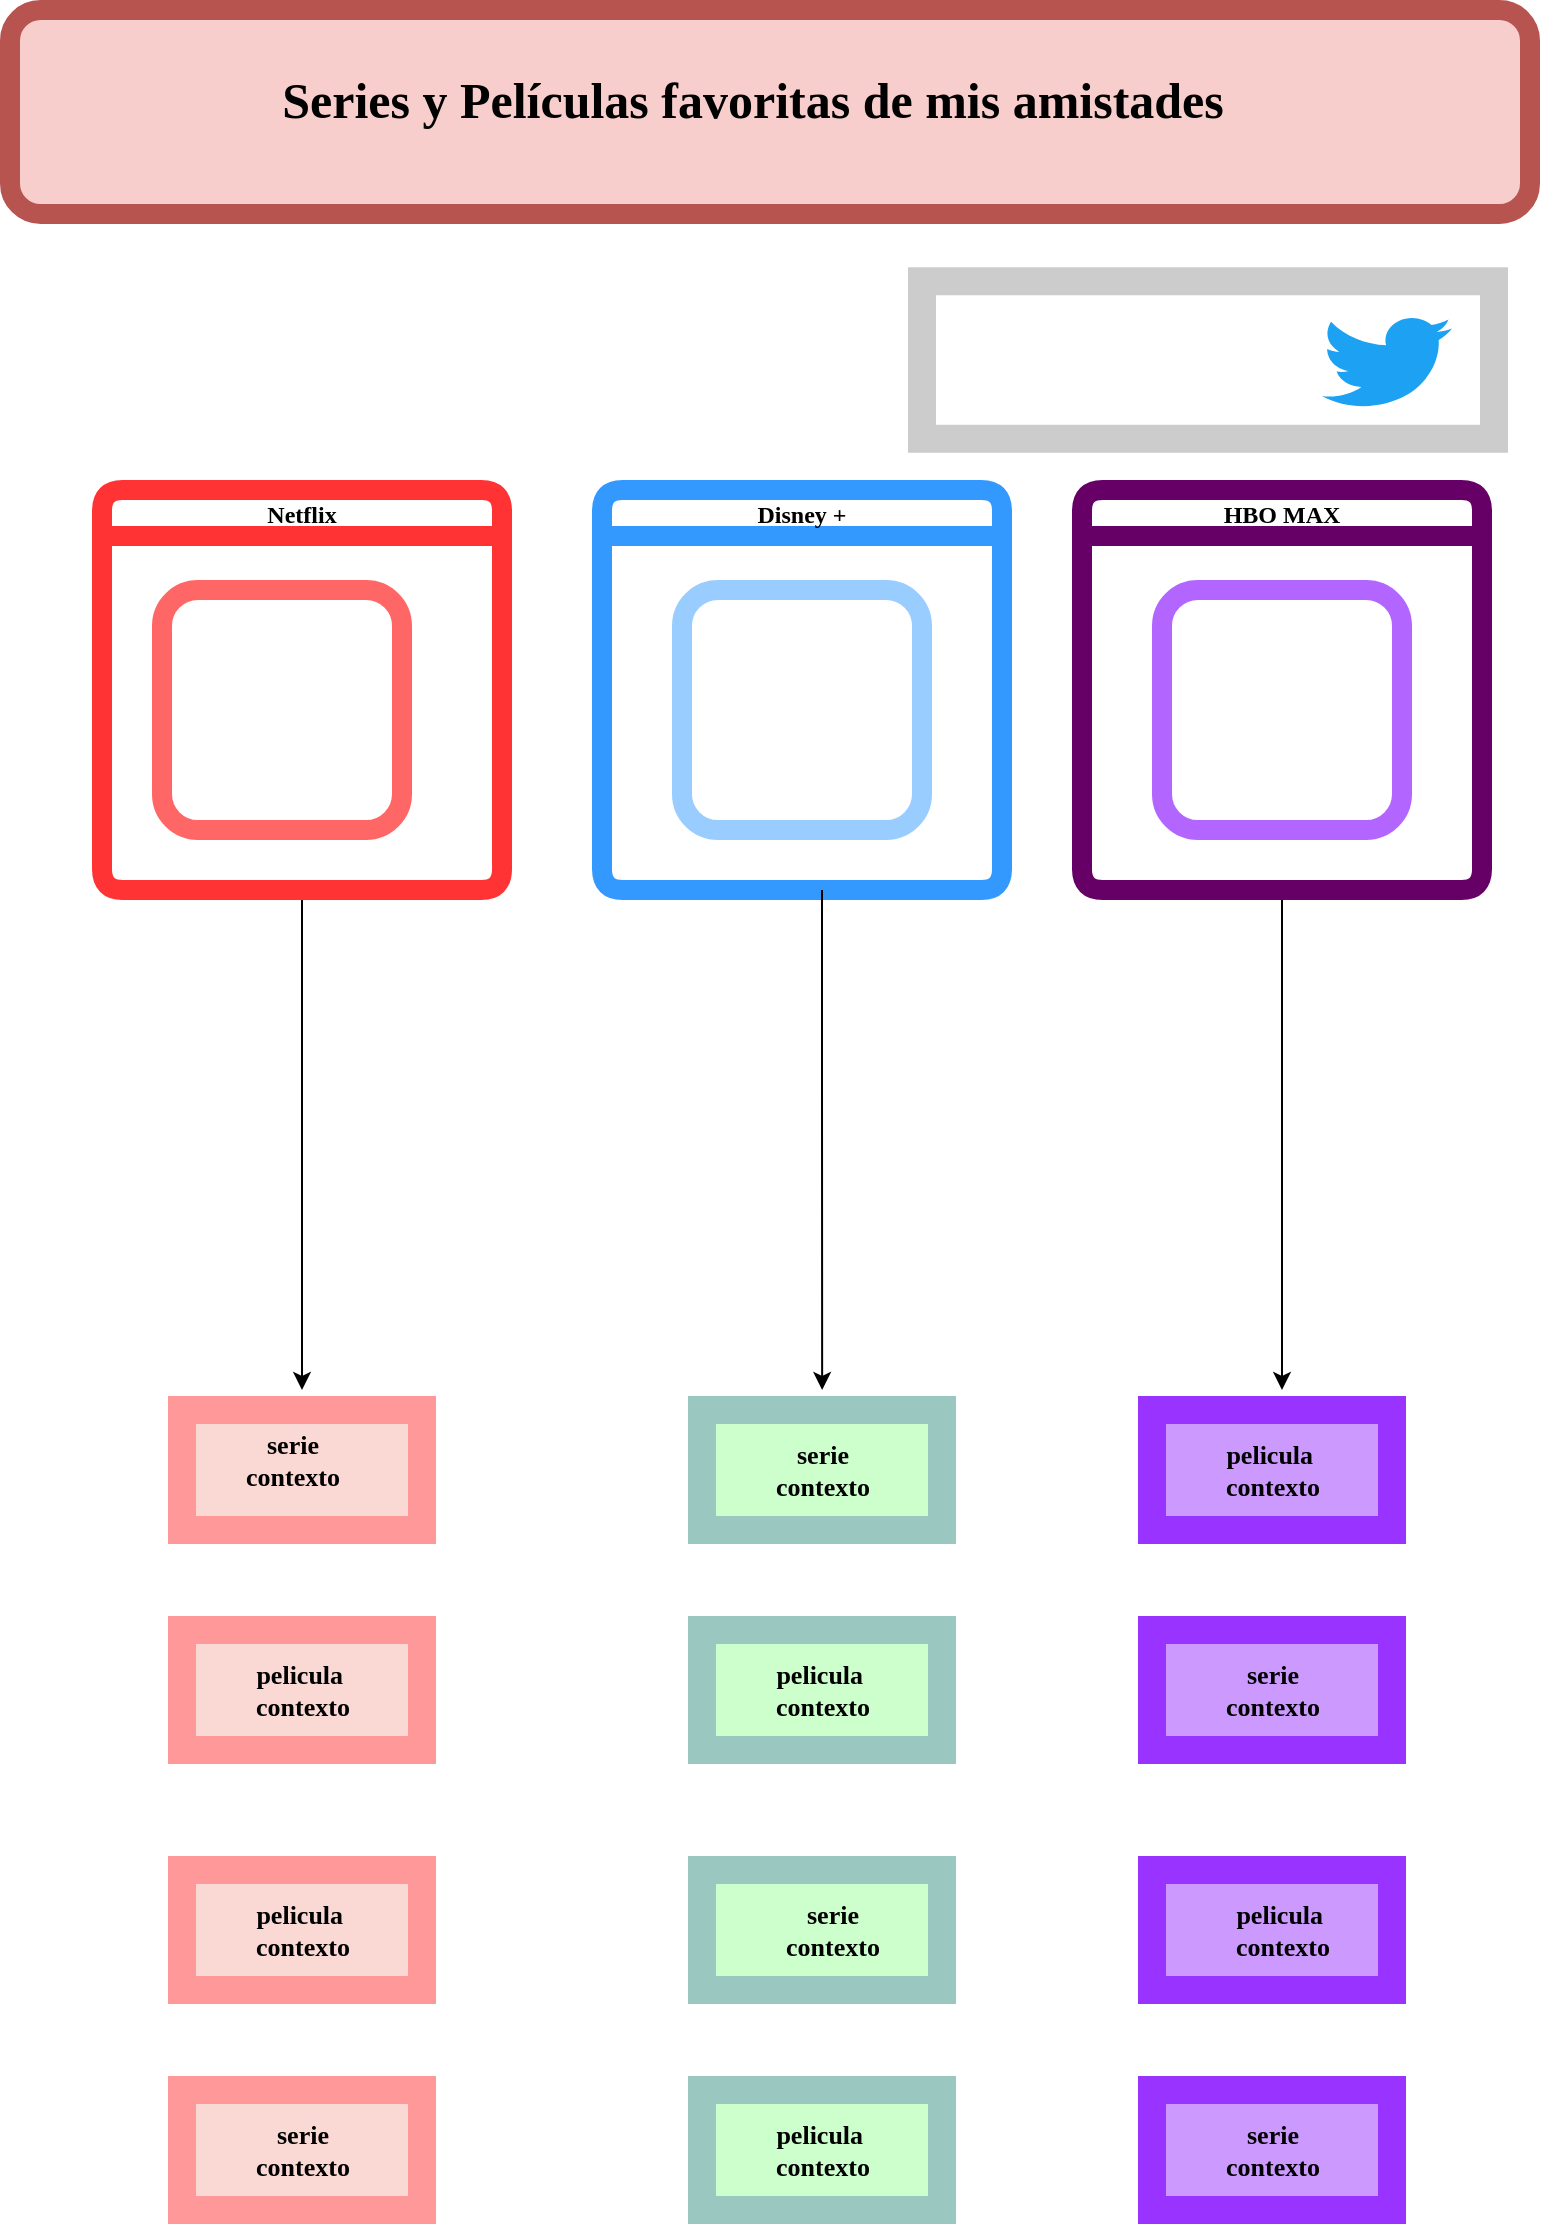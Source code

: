<mxfile version="17.4.5" type="device"><diagram id="7gB-ughlQ-m7iEXG1R1O" name="Page-1"><mxGraphModel dx="1705" dy="5470" grid="1" gridSize="10" guides="1" tooltips="1" connect="1" arrows="1" fold="1" page="1" pageScale="1" pageWidth="827" pageHeight="1169" math="0" shadow="0"><root><mxCell id="0"/><mxCell id="1" parent="0"/><mxCell id="diRWeoBYbZf3aRejclAP-1" value="" style="rounded=1;whiteSpace=wrap;html=1;fillColor=#f8cecc;strokeColor=#b85450;strokeWidth=10;fontFamily=Comic Sans MS;" vertex="1" parent="1"><mxGeometry x="34" y="-4640" width="760" height="102" as="geometry"/></mxCell><mxCell id="diRWeoBYbZf3aRejclAP-27" style="edgeStyle=orthogonalEdgeStyle;rounded=0;orthogonalLoop=1;jettySize=auto;html=1;exitX=0.5;exitY=1;exitDx=0;exitDy=0;fontFamily=Comic Sans MS;" edge="1" parent="1" source="diRWeoBYbZf3aRejclAP-3"><mxGeometry relative="1" as="geometry"><mxPoint x="670" y="-3950" as="targetPoint"/><Array as="points"><mxPoint x="670" y="-3960"/><mxPoint x="670" y="-3960"/></Array></mxGeometry></mxCell><mxCell id="diRWeoBYbZf3aRejclAP-3" value="HBO MAX" style="swimlane;rounded=1;fontFamily=Comic Sans MS;strokeWidth=10;strokeColor=#660066;" vertex="1" parent="1"><mxGeometry x="570" y="-4400" width="200" height="200" as="geometry"/></mxCell><mxCell id="diRWeoBYbZf3aRejclAP-10" value="" style="whiteSpace=wrap;html=1;aspect=fixed;rounded=1;fontFamily=Comic Sans MS;strokeWidth=10;strokeColor=#B266FF;" vertex="1" parent="diRWeoBYbZf3aRejclAP-3"><mxGeometry x="40" y="50" width="120" height="120" as="geometry"/></mxCell><mxCell id="diRWeoBYbZf3aRejclAP-19" value="" style="shape=image;html=1;verticalAlign=top;verticalLabelPosition=bottom;labelBackgroundColor=#ffffff;imageAspect=0;aspect=fixed;image=https://cdn2.iconfinder.com/data/icons/circle-icons-1/64/image-128.png;rounded=1;fontFamily=Comic Sans MS;strokeWidth=10;" vertex="1" parent="diRWeoBYbZf3aRejclAP-3"><mxGeometry x="55" y="65" width="90" height="90" as="geometry"/></mxCell><mxCell id="diRWeoBYbZf3aRejclAP-4" value="Disney +" style="swimlane;rounded=1;fontFamily=Comic Sans MS;strokeWidth=10;strokeColor=#3399FF;" vertex="1" parent="1"><mxGeometry x="330" y="-4400" width="200" height="200" as="geometry"/></mxCell><mxCell id="diRWeoBYbZf3aRejclAP-9" value="" style="whiteSpace=wrap;html=1;aspect=fixed;rounded=1;fontFamily=Comic Sans MS;strokeWidth=10;strokeColor=#99CCFF;" vertex="1" parent="diRWeoBYbZf3aRejclAP-4"><mxGeometry x="40" y="50" width="120" height="120" as="geometry"/></mxCell><mxCell id="diRWeoBYbZf3aRejclAP-22" value="" style="shape=image;html=1;verticalAlign=top;verticalLabelPosition=bottom;labelBackgroundColor=#ffffff;imageAspect=0;aspect=fixed;image=https://cdn0.iconfinder.com/data/icons/iconsweets2/40/mickey_mouse.png;rounded=1;fontFamily=Comic Sans MS;strokeWidth=10;" vertex="1" parent="diRWeoBYbZf3aRejclAP-4"><mxGeometry x="55" y="57.5" width="105" height="105" as="geometry"/></mxCell><mxCell id="diRWeoBYbZf3aRejclAP-25" style="edgeStyle=orthogonalEdgeStyle;rounded=0;orthogonalLoop=1;jettySize=auto;html=1;exitX=0.5;exitY=1;exitDx=0;exitDy=0;fontFamily=Comic Sans MS;" edge="1" parent="1" source="diRWeoBYbZf3aRejclAP-5"><mxGeometry relative="1" as="geometry"><mxPoint x="180" y="-3950" as="targetPoint"/></mxGeometry></mxCell><mxCell id="diRWeoBYbZf3aRejclAP-5" value="Netflix" style="swimlane;rounded=1;fontFamily=Comic Sans MS;strokeWidth=10;strokeColor=#FF3333;" vertex="1" parent="1"><mxGeometry x="80" y="-4400" width="200" height="200" as="geometry"/></mxCell><mxCell id="diRWeoBYbZf3aRejclAP-2" value="" style="whiteSpace=wrap;html=1;aspect=fixed;rounded=1;fontFamily=Comic Sans MS;strokeWidth=10;strokeColor=#FF6666;" vertex="1" parent="diRWeoBYbZf3aRejclAP-5"><mxGeometry x="30" y="50" width="120" height="120" as="geometry"/></mxCell><mxCell id="diRWeoBYbZf3aRejclAP-21" value="" style="shape=image;html=1;verticalAlign=top;verticalLabelPosition=bottom;labelBackgroundColor=#ffffff;imageAspect=0;aspect=fixed;image=https://cdn0.iconfinder.com/data/icons/social-media-entertainment-line/32/Netflix-128.png;rounded=1;fontFamily=Comic Sans MS;strokeWidth=10;" vertex="1" parent="diRWeoBYbZf3aRejclAP-5"><mxGeometry x="40.87" y="60.88" width="98.25" height="98.25" as="geometry"/></mxCell><mxCell id="diRWeoBYbZf3aRejclAP-41" value="&lt;p style=&quot;line-height: 1.2&quot;&gt;&lt;font style=&quot;font-size: 25px&quot;&gt;Series y Películas favoritas de mis amistades&lt;/font&gt;&lt;/p&gt;" style="text;strokeColor=none;fillColor=none;html=1;fontSize=24;fontStyle=1;verticalAlign=middle;align=center;rounded=1;fontFamily=Comic Sans MS;" vertex="1" parent="1"><mxGeometry x="330" y="-4610" width="150" height="29" as="geometry"/></mxCell><mxCell id="diRWeoBYbZf3aRejclAP-43" value="" style="shape=image;html=1;verticalAlign=top;verticalLabelPosition=bottom;labelBackgroundColor=#ffffff;imageAspect=0;aspect=fixed;image=https://cdn2.iconfinder.com/data/icons/social-media-2285/512/1_Instagram_colored_svg_1-128.png;rounded=1;fontFamily=Comic Sans MS;strokeWidth=10;" vertex="1" parent="1"><mxGeometry x="520" y="-4490" width="50" height="50" as="geometry"/></mxCell><mxCell id="diRWeoBYbZf3aRejclAP-46" value="" style="shape=image;html=1;verticalAlign=top;verticalLabelPosition=bottom;labelBackgroundColor=#ffffff;imageAspect=0;aspect=fixed;image=https://cdn1.iconfinder.com/data/icons/social-media-2285/512/Colored_Facebook3_svg-128.png;rounded=1;fontFamily=Comic Sans MS;strokeWidth=10;" vertex="1" parent="1"><mxGeometry x="580" y="-4490" width="50" height="50" as="geometry"/></mxCell><mxCell id="diRWeoBYbZf3aRejclAP-47" value="" style="shape=image;html=1;verticalAlign=top;verticalLabelPosition=bottom;labelBackgroundColor=#ffffff;imageAspect=0;aspect=fixed;image=https://cdn4.iconfinder.com/data/icons/social-media-flat-7/64/Social-media_Tiktok-128.png;rounded=1;fontFamily=Comic Sans MS;strokeWidth=10;" vertex="1" parent="1"><mxGeometry x="640" y="-4490" width="50" height="50" as="geometry"/></mxCell><mxCell id="diRWeoBYbZf3aRejclAP-48" value="" style="dashed=0;outlineConnect=0;html=1;align=center;labelPosition=center;verticalLabelPosition=bottom;verticalAlign=top;shape=mxgraph.weblogos.twitter;fillColor=#1DA1F2;strokeColor=none;rounded=1;fontFamily=Comic Sans MS;" vertex="1" parent="1"><mxGeometry x="690" y="-4487.5" width="65" height="47.5" as="geometry"/></mxCell><mxCell id="diRWeoBYbZf3aRejclAP-49" value="" style="rounded=0;whiteSpace=wrap;html=1;fontFamily=Comic Sans MS;strokeWidth=14;fillColor=none;strokeColor=#CCCCCC;" vertex="1" parent="1"><mxGeometry x="490" y="-4504.37" width="286" height="78.75" as="geometry"/></mxCell><mxCell id="diRWeoBYbZf3aRejclAP-52" style="edgeStyle=orthogonalEdgeStyle;rounded=0;orthogonalLoop=1;jettySize=auto;html=1;fontFamily=Comic Sans MS;" edge="1" parent="1"><mxGeometry relative="1" as="geometry"><mxPoint x="440.08" y="-3950" as="targetPoint"/><mxPoint x="440" y="-4200" as="sourcePoint"/><Array as="points"><mxPoint x="440" y="-4100"/><mxPoint x="440" y="-4100"/></Array></mxGeometry></mxCell><mxCell id="diRWeoBYbZf3aRejclAP-53" value="" style="rounded=0;whiteSpace=wrap;html=1;fontFamily=Comic Sans MS;fontSize=25;strokeColor=#9AC7BF;strokeWidth=14;fillColor=#CCFFCC;" vertex="1" parent="1"><mxGeometry x="380" y="-3940" width="120" height="60" as="geometry"/></mxCell><mxCell id="diRWeoBYbZf3aRejclAP-54" value="" style="rounded=0;whiteSpace=wrap;html=1;fontFamily=Comic Sans MS;fontSize=25;strokeColor=#9AC7BF;strokeWidth=14;fillColor=#CCFFCC;" vertex="1" parent="1"><mxGeometry x="380" y="-3830" width="120" height="60" as="geometry"/></mxCell><mxCell id="diRWeoBYbZf3aRejclAP-55" value="" style="rounded=0;whiteSpace=wrap;html=1;fontFamily=Comic Sans MS;fontSize=25;strokeColor=#9AC7BF;strokeWidth=14;fillColor=#CCFFCC;" vertex="1" parent="1"><mxGeometry x="380" y="-3710" width="120" height="60" as="geometry"/></mxCell><mxCell id="diRWeoBYbZf3aRejclAP-56" value="" style="rounded=0;whiteSpace=wrap;html=1;fontFamily=Comic Sans MS;fontSize=25;strokeColor=#9AC7BF;strokeWidth=14;fillColor=#CCFFCC;" vertex="1" parent="1"><mxGeometry x="380" y="-3600" width="120" height="60" as="geometry"/></mxCell><mxCell id="diRWeoBYbZf3aRejclAP-57" value="" style="rounded=0;whiteSpace=wrap;html=1;fontFamily=Comic Sans MS;fontSize=25;strokeColor=#FF9999;strokeWidth=14;fillColor=#fad9d5;" vertex="1" parent="1"><mxGeometry x="120" y="-3940" width="120" height="60" as="geometry"/></mxCell><mxCell id="diRWeoBYbZf3aRejclAP-58" value="" style="rounded=0;whiteSpace=wrap;html=1;fontFamily=Comic Sans MS;fontSize=25;strokeColor=#FF9999;strokeWidth=14;fillColor=#fad9d5;" vertex="1" parent="1"><mxGeometry x="120" y="-3830" width="120" height="60" as="geometry"/></mxCell><mxCell id="diRWeoBYbZf3aRejclAP-59" value="" style="rounded=0;whiteSpace=wrap;html=1;fontFamily=Comic Sans MS;fontSize=25;strokeColor=#FF9999;strokeWidth=14;fillColor=#fad9d5;" vertex="1" parent="1"><mxGeometry x="120" y="-3710" width="120" height="60" as="geometry"/></mxCell><mxCell id="diRWeoBYbZf3aRejclAP-60" value="" style="rounded=0;whiteSpace=wrap;html=1;fontFamily=Comic Sans MS;fontSize=25;strokeColor=#FF9999;strokeWidth=14;fillColor=#fad9d5;" vertex="1" parent="1"><mxGeometry x="120" y="-3600" width="120" height="60" as="geometry"/></mxCell><mxCell id="diRWeoBYbZf3aRejclAP-61" value="" style="rounded=0;whiteSpace=wrap;html=1;fontFamily=Comic Sans MS;fontSize=25;strokeColor=#9933FF;strokeWidth=14;fillColor=#CC99FF;" vertex="1" parent="1"><mxGeometry x="605" y="-3940" width="120" height="60" as="geometry"/></mxCell><mxCell id="diRWeoBYbZf3aRejclAP-62" value="" style="rounded=0;whiteSpace=wrap;html=1;fontFamily=Comic Sans MS;fontSize=25;strokeColor=#9933FF;strokeWidth=14;fillColor=#CC99FF;" vertex="1" parent="1"><mxGeometry x="605" y="-3830" width="120" height="60" as="geometry"/></mxCell><mxCell id="diRWeoBYbZf3aRejclAP-63" value="" style="rounded=0;whiteSpace=wrap;html=1;fontFamily=Comic Sans MS;fontSize=25;strokeColor=#9933FF;strokeWidth=14;fillColor=#CC99FF;" vertex="1" parent="1"><mxGeometry x="605" y="-3710" width="120" height="60" as="geometry"/></mxCell><mxCell id="diRWeoBYbZf3aRejclAP-64" value="" style="rounded=0;whiteSpace=wrap;html=1;fontFamily=Comic Sans MS;fontSize=25;strokeColor=#9933FF;strokeWidth=14;fillColor=#CC99FF;" vertex="1" parent="1"><mxGeometry x="605" y="-3600" width="120" height="60" as="geometry"/></mxCell><mxCell id="diRWeoBYbZf3aRejclAP-66" value="serie&lt;br style=&quot;font-size: 13px;&quot;&gt;contexto" style="text;strokeColor=none;fillColor=none;html=1;fontSize=13;fontStyle=1;verticalAlign=middle;align=center;rounded=1;fontFamily=Comic Sans MS;" vertex="1" parent="1"><mxGeometry x="130" y="-3930" width="90" height="30" as="geometry"/></mxCell><mxCell id="diRWeoBYbZf3aRejclAP-68" value="serie&lt;br style=&quot;font-size: 13px;&quot;&gt;contexto" style="text;strokeColor=none;fillColor=none;html=1;fontSize=13;fontStyle=1;verticalAlign=middle;align=center;rounded=1;fontFamily=Comic Sans MS;" vertex="1" parent="1"><mxGeometry x="620" y="-3815" width="90" height="30" as="geometry"/></mxCell><mxCell id="diRWeoBYbZf3aRejclAP-70" value="serie&lt;br style=&quot;font-size: 13px;&quot;&gt;contexto" style="text;strokeColor=none;fillColor=none;html=1;fontSize=13;fontStyle=1;verticalAlign=middle;align=center;rounded=1;fontFamily=Comic Sans MS;" vertex="1" parent="1"><mxGeometry x="395" y="-3925" width="90" height="30" as="geometry"/></mxCell><mxCell id="diRWeoBYbZf3aRejclAP-71" value="serie&lt;br style=&quot;font-size: 13px;&quot;&gt;contexto" style="text;strokeColor=none;fillColor=none;html=1;fontSize=13;fontStyle=1;verticalAlign=middle;align=center;rounded=1;fontFamily=Comic Sans MS;" vertex="1" parent="1"><mxGeometry x="620" y="-3585" width="90" height="30" as="geometry"/></mxCell><mxCell id="diRWeoBYbZf3aRejclAP-72" value="serie&lt;br style=&quot;font-size: 13px;&quot;&gt;contexto" style="text;strokeColor=none;fillColor=none;html=1;fontSize=13;fontStyle=1;verticalAlign=middle;align=center;rounded=1;fontFamily=Comic Sans MS;" vertex="1" parent="1"><mxGeometry x="135" y="-3585" width="90" height="30" as="geometry"/></mxCell><mxCell id="diRWeoBYbZf3aRejclAP-73" value="serie&lt;br style=&quot;font-size: 13px;&quot;&gt;contexto" style="text;strokeColor=none;fillColor=none;html=1;fontSize=13;fontStyle=1;verticalAlign=middle;align=center;rounded=1;fontFamily=Comic Sans MS;" vertex="1" parent="1"><mxGeometry x="400" y="-3695" width="90" height="30" as="geometry"/></mxCell><mxCell id="diRWeoBYbZf3aRejclAP-74" value="pelicula&amp;nbsp;&lt;br style=&quot;font-size: 13px&quot;&gt;contexto" style="text;strokeColor=none;fillColor=none;html=1;fontSize=13;fontStyle=1;verticalAlign=middle;align=center;rounded=1;fontFamily=Comic Sans MS;" vertex="1" parent="1"><mxGeometry x="135" y="-3815" width="90" height="30" as="geometry"/></mxCell><mxCell id="diRWeoBYbZf3aRejclAP-75" value="pelicula&amp;nbsp;&lt;br style=&quot;font-size: 13px&quot;&gt;contexto" style="text;strokeColor=none;fillColor=none;html=1;fontSize=13;fontStyle=1;verticalAlign=middle;align=center;rounded=1;fontFamily=Comic Sans MS;" vertex="1" parent="1"><mxGeometry x="620" y="-3925" width="90" height="30" as="geometry"/></mxCell><mxCell id="diRWeoBYbZf3aRejclAP-76" value="pelicula&amp;nbsp;&lt;br style=&quot;font-size: 13px&quot;&gt;contexto" style="text;strokeColor=none;fillColor=none;html=1;fontSize=13;fontStyle=1;verticalAlign=middle;align=center;rounded=1;fontFamily=Comic Sans MS;" vertex="1" parent="1"><mxGeometry x="625" y="-3695" width="90" height="30" as="geometry"/></mxCell><mxCell id="diRWeoBYbZf3aRejclAP-77" value="pelicula&amp;nbsp;&lt;br style=&quot;font-size: 13px&quot;&gt;contexto" style="text;strokeColor=none;fillColor=none;html=1;fontSize=13;fontStyle=1;verticalAlign=middle;align=center;rounded=1;fontFamily=Comic Sans MS;" vertex="1" parent="1"><mxGeometry x="395" y="-3585" width="90" height="30" as="geometry"/></mxCell><mxCell id="diRWeoBYbZf3aRejclAP-78" value="pelicula&amp;nbsp;&lt;br style=&quot;font-size: 13px&quot;&gt;contexto" style="text;strokeColor=none;fillColor=none;html=1;fontSize=13;fontStyle=1;verticalAlign=middle;align=center;rounded=1;fontFamily=Comic Sans MS;" vertex="1" parent="1"><mxGeometry x="395" y="-3815" width="90" height="30" as="geometry"/></mxCell><mxCell id="diRWeoBYbZf3aRejclAP-79" value="pelicula&amp;nbsp;&lt;br style=&quot;font-size: 13px&quot;&gt;contexto" style="text;strokeColor=none;fillColor=none;html=1;fontSize=13;fontStyle=1;verticalAlign=middle;align=center;rounded=1;fontFamily=Comic Sans MS;" vertex="1" parent="1"><mxGeometry x="135" y="-3695" width="90" height="30" as="geometry"/></mxCell></root></mxGraphModel></diagram></mxfile>